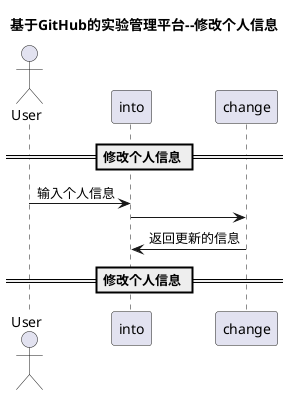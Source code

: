 @startuml
title 基于GitHub的实验管理平台--修改个人信息
actor User
== 修改个人信息 ==
User-> into : 输入个人信息
into -> change
change -> into :返回更新的信息
== 修改个人信息 ==

@enduml